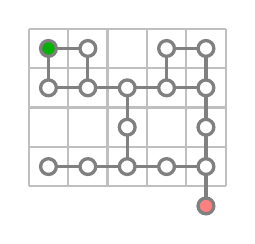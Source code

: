 ﻿\begin{tikzpicture}[scale=0.5]

\draw[gray!50,thick] (0,0) grid ++(5,4);

\foreach \i in {0,...,4} {
  \foreach \j in {0,...,3} {
  \coordinate (P\i\j) at (\i+0.5,\j+0.5);
%  \draw[fill=white, draw=gray, very thick] (P\i\j) circle (2mm);
  }
}

\draw[very thick, gray]  (P00) -- (P10) -- (P20) -- (P30) -- (P40);
\draw[very thick, gray]  (P02) -- (P12) -- (P22) -- (P32) -- (P42);
\draw[very thick, gray]  (P03) -- (P13) (P33)--(P43);

\draw[very thick, gray]  (P02) -- (P03);
\draw[very thick, gray]  (P12) -- (P13);
\draw[very thick, gray]  (P20) -- (P21) -- (P22);
\draw[very thick, gray]  (P32) -- (P33);
\draw[very thick, gray]  (4.5,-0.5) -- (P40) -- (P41) -- (P42) --(P43);


\draw[fill=white, draw=gray, very thick] (P00) circle (2mm);
\draw[fill=white, draw=gray, very thick] (P02) circle (2mm);
\draw[fill=green!70!black, draw=gray, very thick] (P03) circle (2mm);


\draw[fill=white, draw=gray, very thick] (P10) circle (2mm);
\draw[fill=white, draw=gray, very thick] (P12) circle (2mm);
\draw[fill=white, draw=gray, very thick] (P13) circle (2mm);

\draw[fill=white, draw=gray, very thick] (P20) circle (2mm);
\draw[fill=white, draw=gray, very thick] (P21) circle (2mm);
\draw[fill=white, draw=gray, very thick] (P22) circle (2mm);

\draw[fill=white, draw=gray, very thick] (P30) circle (2mm);
\draw[fill=white, draw=gray, very thick] (P32) circle (2mm);
\draw[fill=white, draw=gray, very thick] (P33) circle (2mm);

\draw[fill=white, draw=gray, very thick] (P40) circle (2mm);
\draw[fill=white, draw=gray, very thick] (P41) circle (2mm);
\draw[fill=white, draw=gray, very thick] (P42) circle (2mm);
\draw[fill=white, draw=gray, very thick] (P43) circle (2mm);

\draw[fill=red!50, draw=gray, very thick] (4.5,-0.5) circle (2mm);
\end{tikzpicture}
